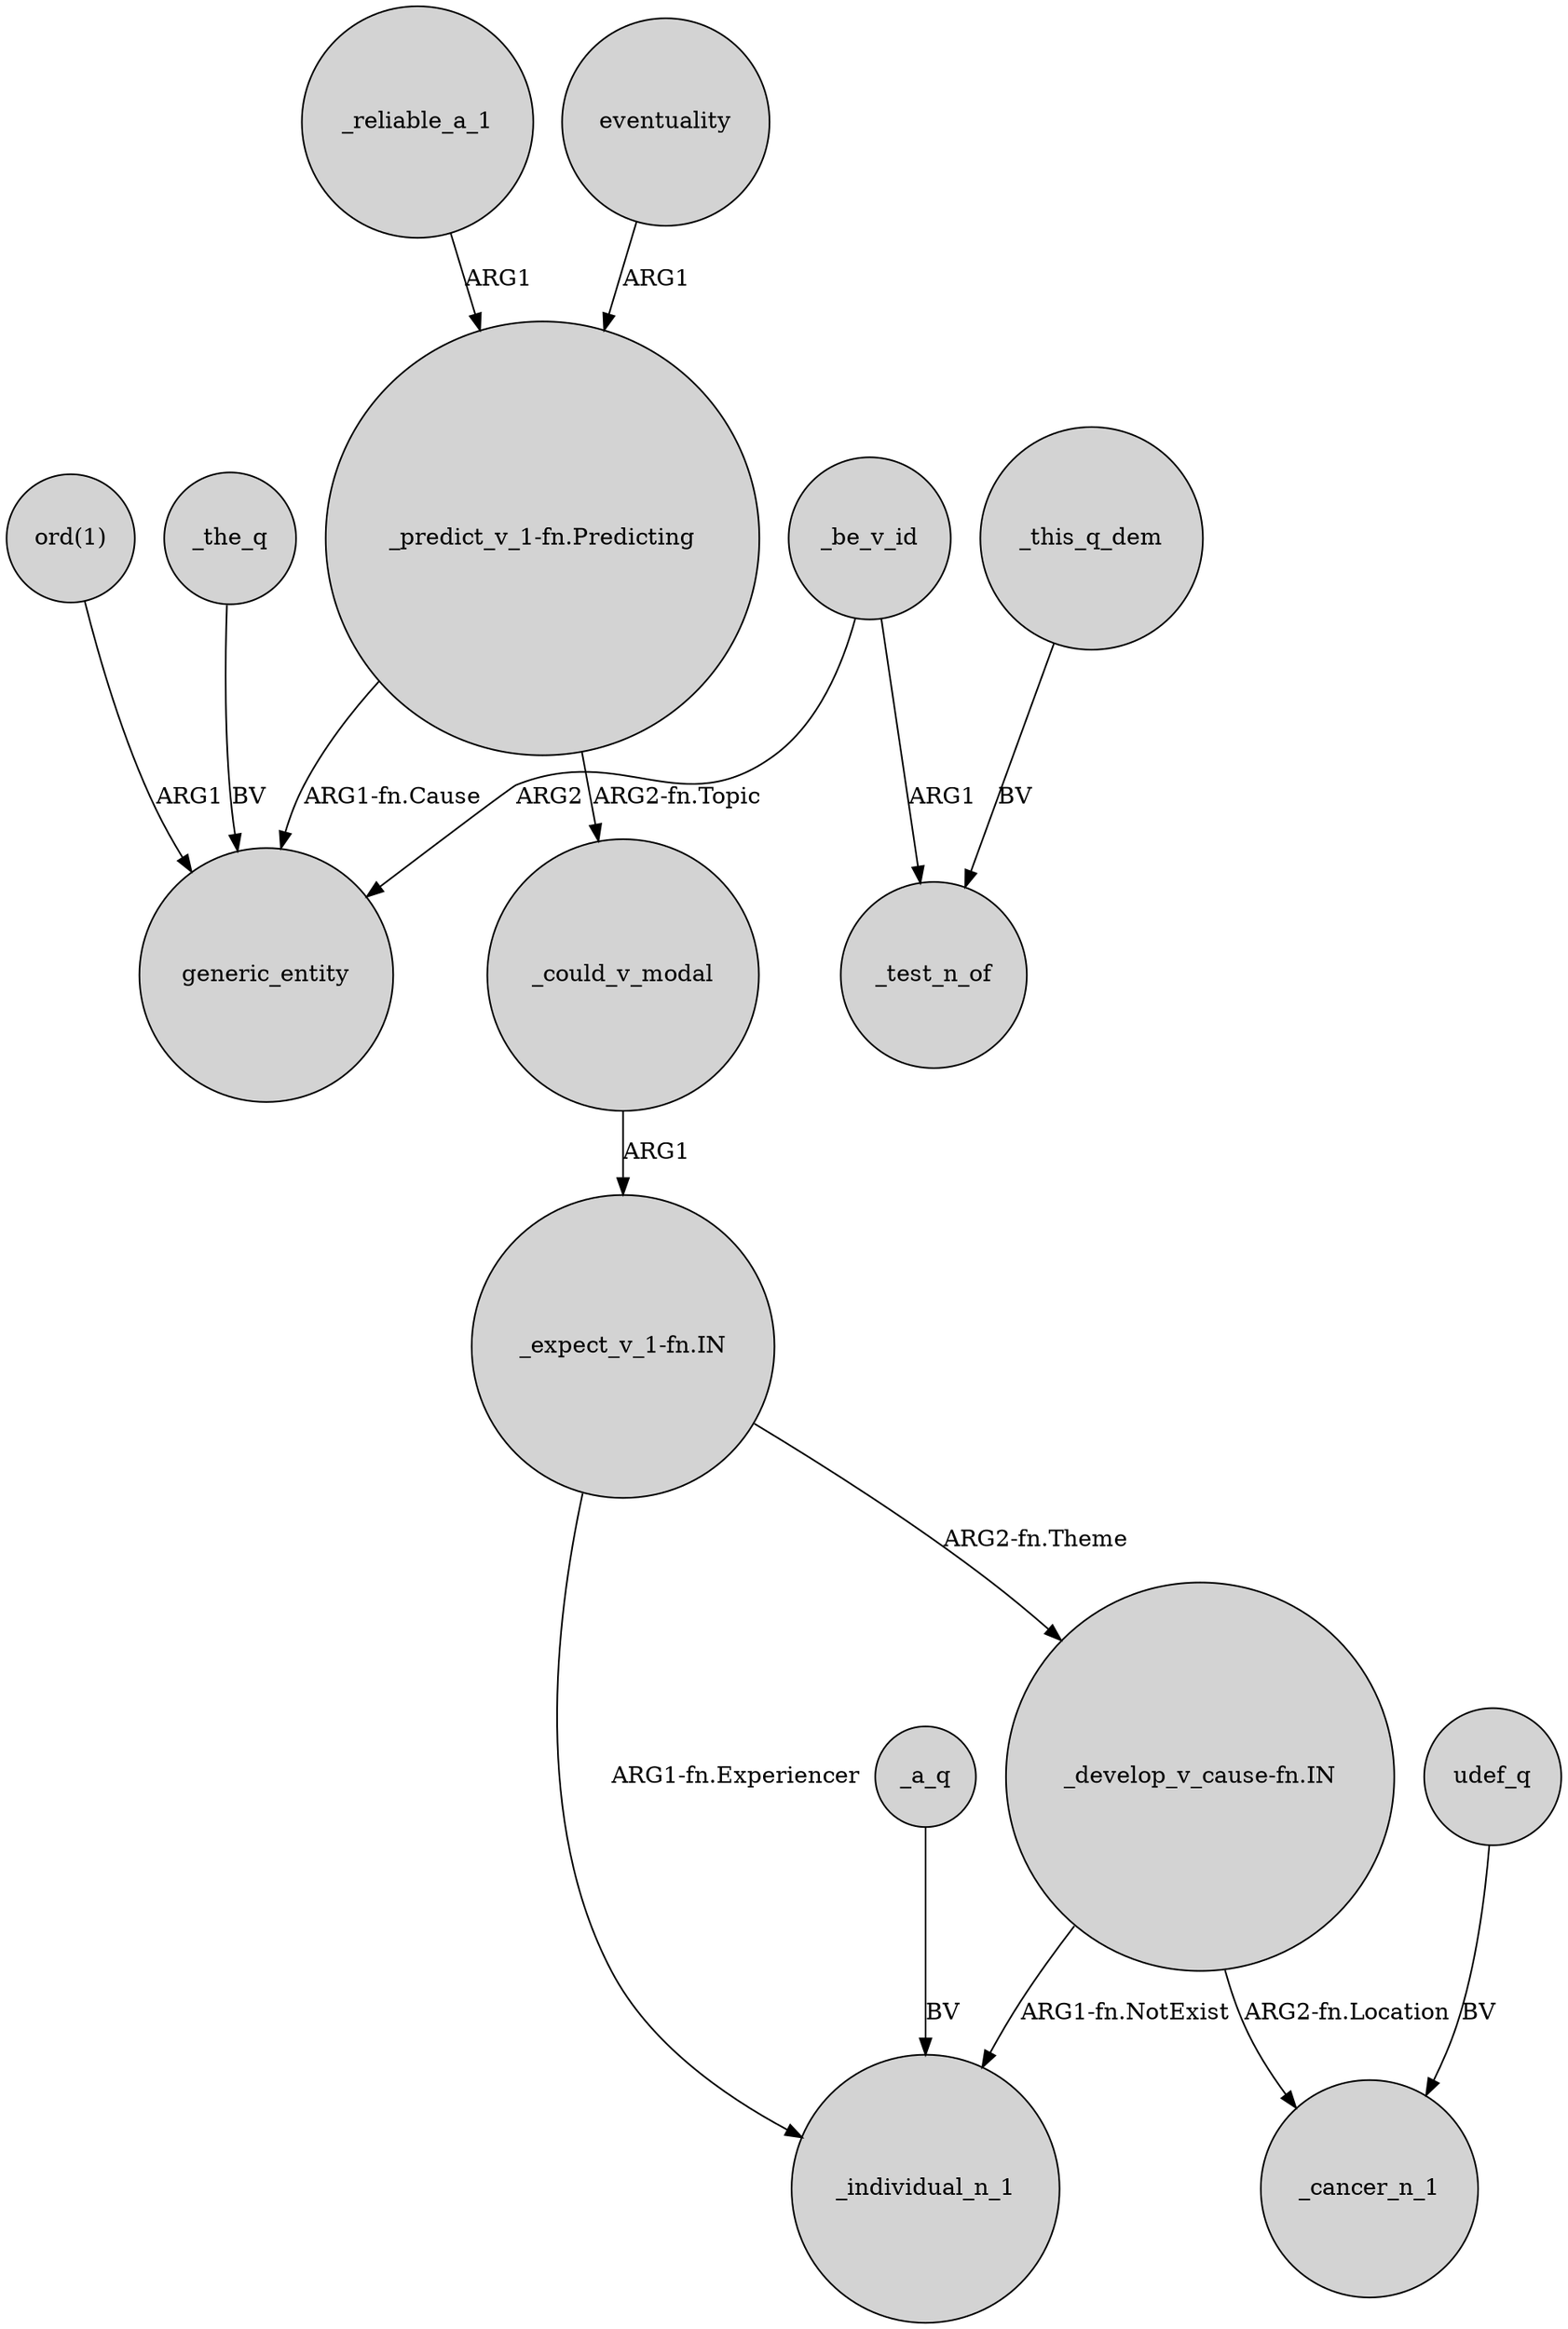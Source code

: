 digraph {
	node [shape=circle style=filled]
	"ord(1)" -> generic_entity [label=ARG1]
	_the_q -> generic_entity [label=BV]
	"_predict_v_1-fn.Predicting" -> generic_entity [label="ARG1-fn.Cause"]
	"_develop_v_cause-fn.IN" -> _individual_n_1 [label="ARG1-fn.NotExist"]
	udef_q -> _cancer_n_1 [label=BV]
	_be_v_id -> _test_n_of [label=ARG1]
	"_expect_v_1-fn.IN" -> _individual_n_1 [label="ARG1-fn.Experiencer"]
	_a_q -> _individual_n_1 [label=BV]
	"_expect_v_1-fn.IN" -> "_develop_v_cause-fn.IN" [label="ARG2-fn.Theme"]
	_reliable_a_1 -> "_predict_v_1-fn.Predicting" [label=ARG1]
	"_predict_v_1-fn.Predicting" -> _could_v_modal [label="ARG2-fn.Topic"]
	"_develop_v_cause-fn.IN" -> _cancer_n_1 [label="ARG2-fn.Location"]
	_be_v_id -> generic_entity [label=ARG2]
	_could_v_modal -> "_expect_v_1-fn.IN" [label=ARG1]
	_this_q_dem -> _test_n_of [label=BV]
	eventuality -> "_predict_v_1-fn.Predicting" [label=ARG1]
}
